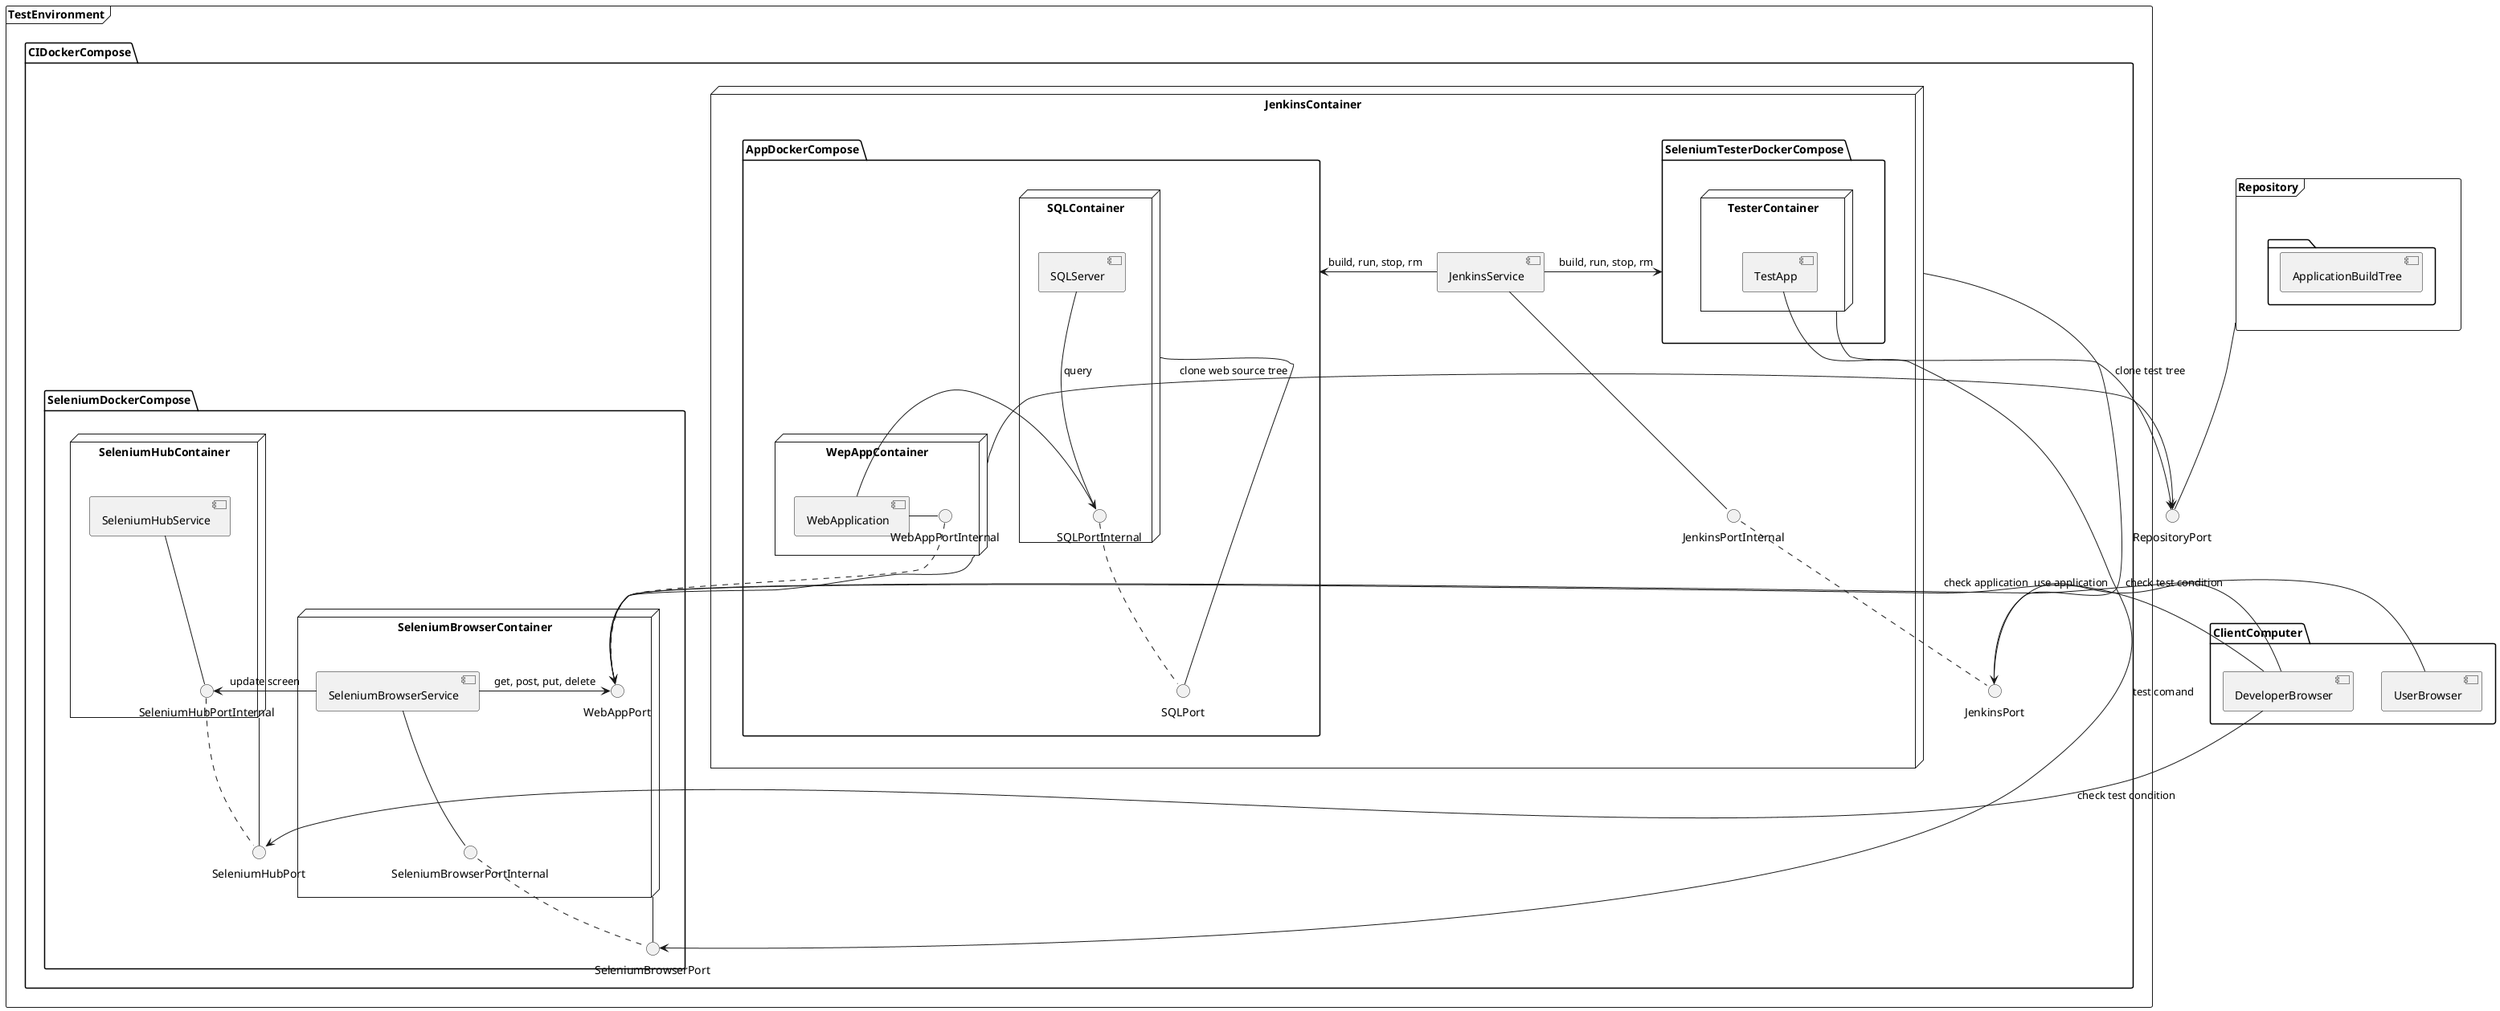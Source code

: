 @startuml

frame Repository {
    folder {
    [ApplicationBuildTree]
    }
}
Repository -- RepositoryPort

frame TestEnvironment {
    package CIDockerCompose {
        node JenkinsContainer {
            [JenkinsService] -- JenkinsPortInternal
            [JenkinsService] -> AppDockerCompose : build, run, stop, rm
            [JenkinsService] -> SeleniumTesterDockerCompose : build, run, stop, rm
        }
        JenkinsContainer -- JenkinsPort
        JenkinsPortInternal .. JenkinsPort
        
        package SeleniumDockerCompose {
            node SeleniumHubContainer {
                [SeleniumHubService] -- SeleniumHubPortInternal
            }
            SeleniumHubContainer -- SeleniumHubPort
            SeleniumHubPortInternal .. SeleniumHubPort

            node SeleniumBrowserContainer {
                [SeleniumBrowserService] -- SeleniumBrowserPortInternal
                [SeleniumBrowserService] -> SeleniumHubPortInternal : update screen
                [SeleniumBrowserService] -> WebAppPort : get, post, put, delete
            }
            SeleniumBrowserContainer -- SeleniumBrowserPort
            SeleniumBrowserPortInternal .. SeleniumBrowserPort
        }


        package AppDockerCompose {
            node SQLContainer {
                [SQLServer] -- SQLPortInternal
            }
            SQLContainer -- SQLPort
            SQLPortInternal .. SQLPort

            node WepAppContainer {
                [WebApplication] - WebAppPortInternal
                [WebApplication] -> SQLPortInternal : query
            }
            WepAppContainer -> RepositoryPort : clone web source tree
            WepAppContainer -- WebAppPort
            WebAppPortInternal .. WebAppPort
        }

        package SeleniumTesterDockerCompose {
            node TesterContainer {
                [TestApp] -> SeleniumBrowserPort : test comand
            }
            TesterContainer -> RepositoryPort : clone test tree
        }
    }
}


package ClientComputer {
    [UserBrowser] -> WebAppPort : use application
    [DeveloperBrowser] -> WebAppPort : check application
    [DeveloperBrowser] -> SeleniumHubPort : check test condition
    [DeveloperBrowser] -> JenkinsPort : check test condition
}

@enduml
